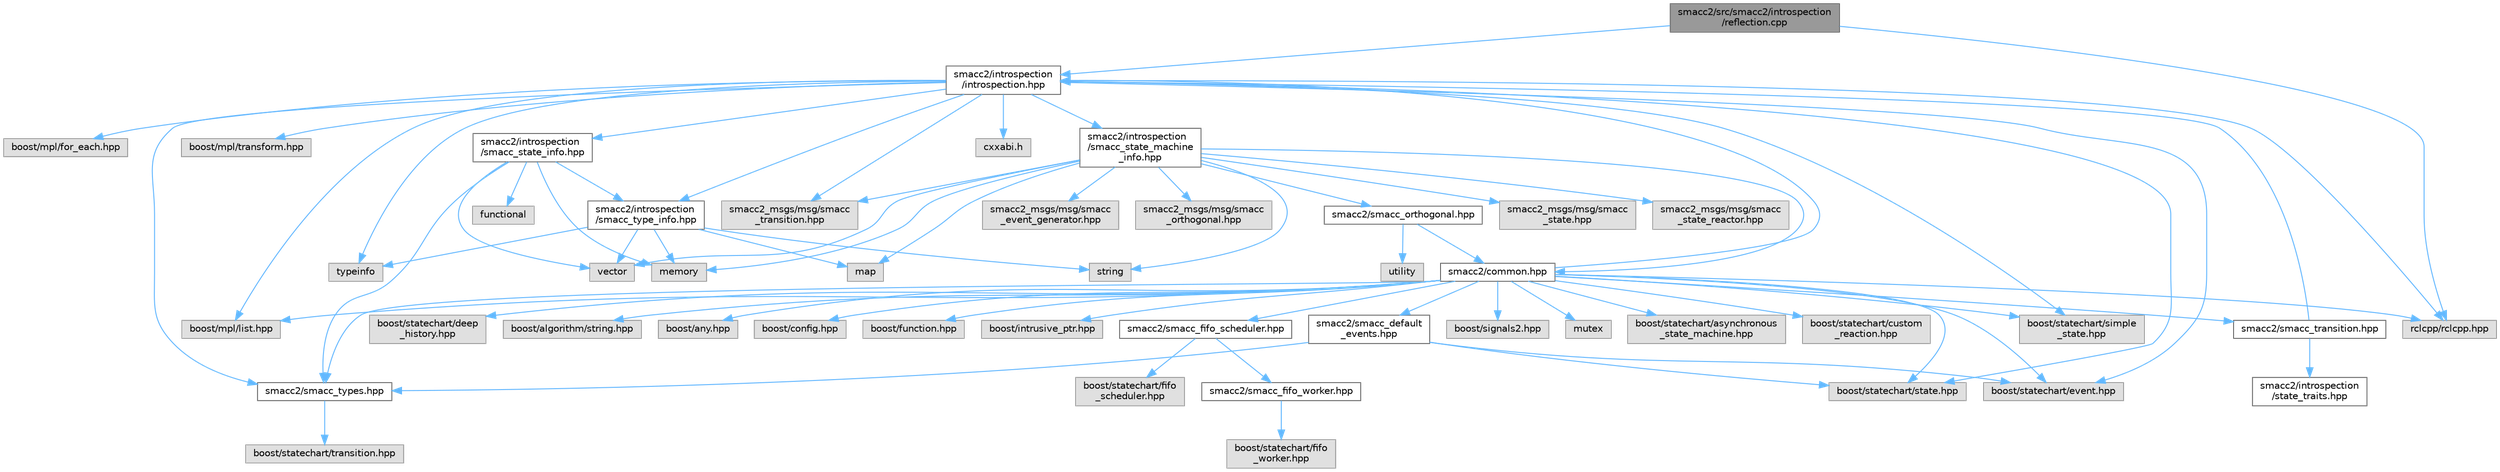 digraph "smacc2/src/smacc2/introspection/reflection.cpp"
{
 // LATEX_PDF_SIZE
  bgcolor="transparent";
  edge [fontname=Helvetica,fontsize=10,labelfontname=Helvetica,labelfontsize=10];
  node [fontname=Helvetica,fontsize=10,shape=box,height=0.2,width=0.4];
  Node1 [label="smacc2/src/smacc2/introspection\l/reflection.cpp",height=0.2,width=0.4,color="gray40", fillcolor="grey60", style="filled", fontcolor="black",tooltip=" "];
  Node1 -> Node2 [color="steelblue1",style="solid"];
  Node2 [label="smacc2/introspection\l/introspection.hpp",height=0.2,width=0.4,color="grey40", fillcolor="white", style="filled",URL="$introspection_8hpp.html",tooltip=" "];
  Node2 -> Node3 [color="steelblue1",style="solid"];
  Node3 [label="boost/statechart/event.hpp",height=0.2,width=0.4,color="grey60", fillcolor="#E0E0E0", style="filled",tooltip=" "];
  Node2 -> Node4 [color="steelblue1",style="solid"];
  Node4 [label="boost/statechart/simple\l_state.hpp",height=0.2,width=0.4,color="grey60", fillcolor="#E0E0E0", style="filled",tooltip=" "];
  Node2 -> Node5 [color="steelblue1",style="solid"];
  Node5 [label="boost/statechart/state.hpp",height=0.2,width=0.4,color="grey60", fillcolor="#E0E0E0", style="filled",tooltip=" "];
  Node2 -> Node6 [color="steelblue1",style="solid"];
  Node6 [label="boost/mpl/for_each.hpp",height=0.2,width=0.4,color="grey60", fillcolor="#E0E0E0", style="filled",tooltip=" "];
  Node2 -> Node7 [color="steelblue1",style="solid"];
  Node7 [label="boost/mpl/list.hpp",height=0.2,width=0.4,color="grey60", fillcolor="#E0E0E0", style="filled",tooltip=" "];
  Node2 -> Node8 [color="steelblue1",style="solid"];
  Node8 [label="boost/mpl/transform.hpp",height=0.2,width=0.4,color="grey60", fillcolor="#E0E0E0", style="filled",tooltip=" "];
  Node2 -> Node9 [color="steelblue1",style="solid"];
  Node9 [label="rclcpp/rclcpp.hpp",height=0.2,width=0.4,color="grey60", fillcolor="#E0E0E0", style="filled",tooltip=" "];
  Node2 -> Node10 [color="steelblue1",style="solid"];
  Node10 [label="typeinfo",height=0.2,width=0.4,color="grey60", fillcolor="#E0E0E0", style="filled",tooltip=" "];
  Node2 -> Node11 [color="steelblue1",style="solid"];
  Node11 [label="smacc2/introspection\l/smacc_state_info.hpp",height=0.2,width=0.4,color="grey40", fillcolor="white", style="filled",URL="$smacc__state__info_8hpp.html",tooltip=" "];
  Node11 -> Node12 [color="steelblue1",style="solid"];
  Node12 [label="functional",height=0.2,width=0.4,color="grey60", fillcolor="#E0E0E0", style="filled",tooltip=" "];
  Node11 -> Node13 [color="steelblue1",style="solid"];
  Node13 [label="memory",height=0.2,width=0.4,color="grey60", fillcolor="#E0E0E0", style="filled",tooltip=" "];
  Node11 -> Node14 [color="steelblue1",style="solid"];
  Node14 [label="smacc2/introspection\l/smacc_type_info.hpp",height=0.2,width=0.4,color="grey40", fillcolor="white", style="filled",URL="$smacc__type__info_8hpp.html",tooltip=" "];
  Node14 -> Node15 [color="steelblue1",style="solid"];
  Node15 [label="map",height=0.2,width=0.4,color="grey60", fillcolor="#E0E0E0", style="filled",tooltip=" "];
  Node14 -> Node13 [color="steelblue1",style="solid"];
  Node14 -> Node16 [color="steelblue1",style="solid"];
  Node16 [label="string",height=0.2,width=0.4,color="grey60", fillcolor="#E0E0E0", style="filled",tooltip=" "];
  Node14 -> Node10 [color="steelblue1",style="solid"];
  Node14 -> Node17 [color="steelblue1",style="solid"];
  Node17 [label="vector",height=0.2,width=0.4,color="grey60", fillcolor="#E0E0E0", style="filled",tooltip=" "];
  Node11 -> Node18 [color="steelblue1",style="solid"];
  Node18 [label="smacc2/smacc_types.hpp",height=0.2,width=0.4,color="grey40", fillcolor="white", style="filled",URL="$smacc__types_8hpp.html",tooltip=" "];
  Node18 -> Node19 [color="steelblue1",style="solid"];
  Node19 [label="boost/statechart/transition.hpp",height=0.2,width=0.4,color="grey60", fillcolor="#E0E0E0", style="filled",tooltip=" "];
  Node11 -> Node17 [color="steelblue1",style="solid"];
  Node2 -> Node14 [color="steelblue1",style="solid"];
  Node2 -> Node18 [color="steelblue1",style="solid"];
  Node2 -> Node20 [color="steelblue1",style="solid"];
  Node20 [label="cxxabi.h",height=0.2,width=0.4,color="grey60", fillcolor="#E0E0E0", style="filled",tooltip=" "];
  Node2 -> Node21 [color="steelblue1",style="solid"];
  Node21 [label="smacc2_msgs/msg/smacc\l_transition.hpp",height=0.2,width=0.4,color="grey60", fillcolor="#E0E0E0", style="filled",tooltip=" "];
  Node2 -> Node22 [color="steelblue1",style="solid"];
  Node22 [label="smacc2/introspection\l/smacc_state_machine\l_info.hpp",height=0.2,width=0.4,color="grey40", fillcolor="white", style="filled",URL="$smacc__state__machine__info_8hpp.html",tooltip=" "];
  Node22 -> Node15 [color="steelblue1",style="solid"];
  Node22 -> Node13 [color="steelblue1",style="solid"];
  Node22 -> Node16 [color="steelblue1",style="solid"];
  Node22 -> Node17 [color="steelblue1",style="solid"];
  Node22 -> Node23 [color="steelblue1",style="solid"];
  Node23 [label="smacc2/common.hpp",height=0.2,width=0.4,color="grey40", fillcolor="white", style="filled",URL="$common_8hpp.html",tooltip=" "];
  Node23 -> Node24 [color="steelblue1",style="solid"];
  Node24 [label="boost/statechart/asynchronous\l_state_machine.hpp",height=0.2,width=0.4,color="grey60", fillcolor="#E0E0E0", style="filled",tooltip=" "];
  Node23 -> Node25 [color="steelblue1",style="solid"];
  Node25 [label="boost/statechart/custom\l_reaction.hpp",height=0.2,width=0.4,color="grey60", fillcolor="#E0E0E0", style="filled",tooltip=" "];
  Node23 -> Node26 [color="steelblue1",style="solid"];
  Node26 [label="boost/statechart/deep\l_history.hpp",height=0.2,width=0.4,color="grey60", fillcolor="#E0E0E0", style="filled",tooltip=" "];
  Node23 -> Node3 [color="steelblue1",style="solid"];
  Node23 -> Node4 [color="steelblue1",style="solid"];
  Node23 -> Node5 [color="steelblue1",style="solid"];
  Node23 -> Node27 [color="steelblue1",style="solid"];
  Node27 [label="boost/algorithm/string.hpp",height=0.2,width=0.4,color="grey60", fillcolor="#E0E0E0", style="filled",tooltip=" "];
  Node23 -> Node28 [color="steelblue1",style="solid"];
  Node28 [label="boost/any.hpp",height=0.2,width=0.4,color="grey60", fillcolor="#E0E0E0", style="filled",tooltip=" "];
  Node23 -> Node29 [color="steelblue1",style="solid"];
  Node29 [label="boost/config.hpp",height=0.2,width=0.4,color="grey60", fillcolor="#E0E0E0", style="filled",tooltip=" "];
  Node23 -> Node30 [color="steelblue1",style="solid"];
  Node30 [label="boost/function.hpp",height=0.2,width=0.4,color="grey60", fillcolor="#E0E0E0", style="filled",tooltip=" "];
  Node23 -> Node31 [color="steelblue1",style="solid"];
  Node31 [label="boost/intrusive_ptr.hpp",height=0.2,width=0.4,color="grey60", fillcolor="#E0E0E0", style="filled",tooltip=" "];
  Node23 -> Node7 [color="steelblue1",style="solid"];
  Node23 -> Node32 [color="steelblue1",style="solid"];
  Node32 [label="boost/signals2.hpp",height=0.2,width=0.4,color="grey60", fillcolor="#E0E0E0", style="filled",tooltip=" "];
  Node23 -> Node33 [color="steelblue1",style="solid"];
  Node33 [label="mutex",height=0.2,width=0.4,color="grey60", fillcolor="#E0E0E0", style="filled",tooltip=" "];
  Node23 -> Node9 [color="steelblue1",style="solid"];
  Node23 -> Node2 [color="steelblue1",style="solid"];
  Node23 -> Node34 [color="steelblue1",style="solid"];
  Node34 [label="smacc2/smacc_fifo_scheduler.hpp",height=0.2,width=0.4,color="grey40", fillcolor="white", style="filled",URL="$smacc__fifo__scheduler_8hpp.html",tooltip=" "];
  Node34 -> Node35 [color="steelblue1",style="solid"];
  Node35 [label="boost/statechart/fifo\l_scheduler.hpp",height=0.2,width=0.4,color="grey60", fillcolor="#E0E0E0", style="filled",tooltip=" "];
  Node34 -> Node36 [color="steelblue1",style="solid"];
  Node36 [label="smacc2/smacc_fifo_worker.hpp",height=0.2,width=0.4,color="grey40", fillcolor="white", style="filled",URL="$smacc__fifo__worker_8hpp.html",tooltip=" "];
  Node36 -> Node37 [color="steelblue1",style="solid"];
  Node37 [label="boost/statechart/fifo\l_worker.hpp",height=0.2,width=0.4,color="grey60", fillcolor="#E0E0E0", style="filled",tooltip=" "];
  Node23 -> Node18 [color="steelblue1",style="solid"];
  Node23 -> Node38 [color="steelblue1",style="solid"];
  Node38 [label="smacc2/smacc_default\l_events.hpp",height=0.2,width=0.4,color="grey40", fillcolor="white", style="filled",URL="$smacc__default__events_8hpp.html",tooltip=" "];
  Node38 -> Node18 [color="steelblue1",style="solid"];
  Node38 -> Node3 [color="steelblue1",style="solid"];
  Node38 -> Node5 [color="steelblue1",style="solid"];
  Node23 -> Node39 [color="steelblue1",style="solid"];
  Node39 [label="smacc2/smacc_transition.hpp",height=0.2,width=0.4,color="grey40", fillcolor="white", style="filled",URL="$smacc__transition_8hpp.html",tooltip=" "];
  Node39 -> Node2 [color="steelblue1",style="solid"];
  Node39 -> Node40 [color="steelblue1",style="solid"];
  Node40 [label="smacc2/introspection\l/state_traits.hpp",height=0.2,width=0.4,color="grey40", fillcolor="white", style="filled",URL="$state__traits_8hpp.html",tooltip=" "];
  Node22 -> Node41 [color="steelblue1",style="solid"];
  Node41 [label="smacc2/smacc_orthogonal.hpp",height=0.2,width=0.4,color="grey40", fillcolor="white", style="filled",URL="$smacc__orthogonal_8hpp.html",tooltip=" "];
  Node41 -> Node23 [color="steelblue1",style="solid"];
  Node41 -> Node42 [color="steelblue1",style="solid"];
  Node42 [label="utility",height=0.2,width=0.4,color="grey60", fillcolor="#E0E0E0", style="filled",tooltip=" "];
  Node22 -> Node43 [color="steelblue1",style="solid"];
  Node43 [label="smacc2_msgs/msg/smacc\l_event_generator.hpp",height=0.2,width=0.4,color="grey60", fillcolor="#E0E0E0", style="filled",tooltip=" "];
  Node22 -> Node44 [color="steelblue1",style="solid"];
  Node44 [label="smacc2_msgs/msg/smacc\l_orthogonal.hpp",height=0.2,width=0.4,color="grey60", fillcolor="#E0E0E0", style="filled",tooltip=" "];
  Node22 -> Node45 [color="steelblue1",style="solid"];
  Node45 [label="smacc2_msgs/msg/smacc\l_state.hpp",height=0.2,width=0.4,color="grey60", fillcolor="#E0E0E0", style="filled",tooltip=" "];
  Node22 -> Node46 [color="steelblue1",style="solid"];
  Node46 [label="smacc2_msgs/msg/smacc\l_state_reactor.hpp",height=0.2,width=0.4,color="grey60", fillcolor="#E0E0E0", style="filled",tooltip=" "];
  Node22 -> Node21 [color="steelblue1",style="solid"];
  Node1 -> Node9 [color="steelblue1",style="solid"];
}
